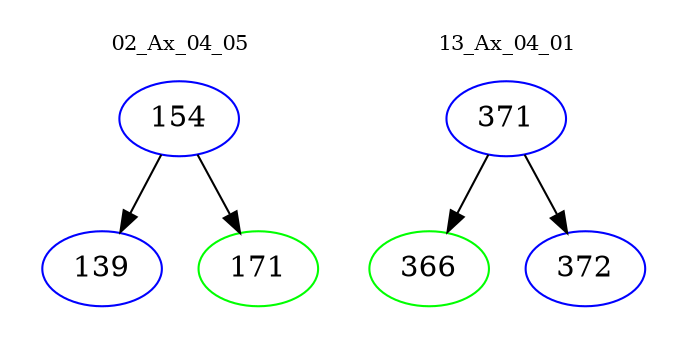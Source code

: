 digraph{
subgraph cluster_0 {
color = white
label = "02_Ax_04_05";
fontsize=10;
T0_154 [label="154", color="blue"]
T0_154 -> T0_139 [color="black"]
T0_139 [label="139", color="blue"]
T0_154 -> T0_171 [color="black"]
T0_171 [label="171", color="green"]
}
subgraph cluster_1 {
color = white
label = "13_Ax_04_01";
fontsize=10;
T1_371 [label="371", color="blue"]
T1_371 -> T1_366 [color="black"]
T1_366 [label="366", color="green"]
T1_371 -> T1_372 [color="black"]
T1_372 [label="372", color="blue"]
}
}
